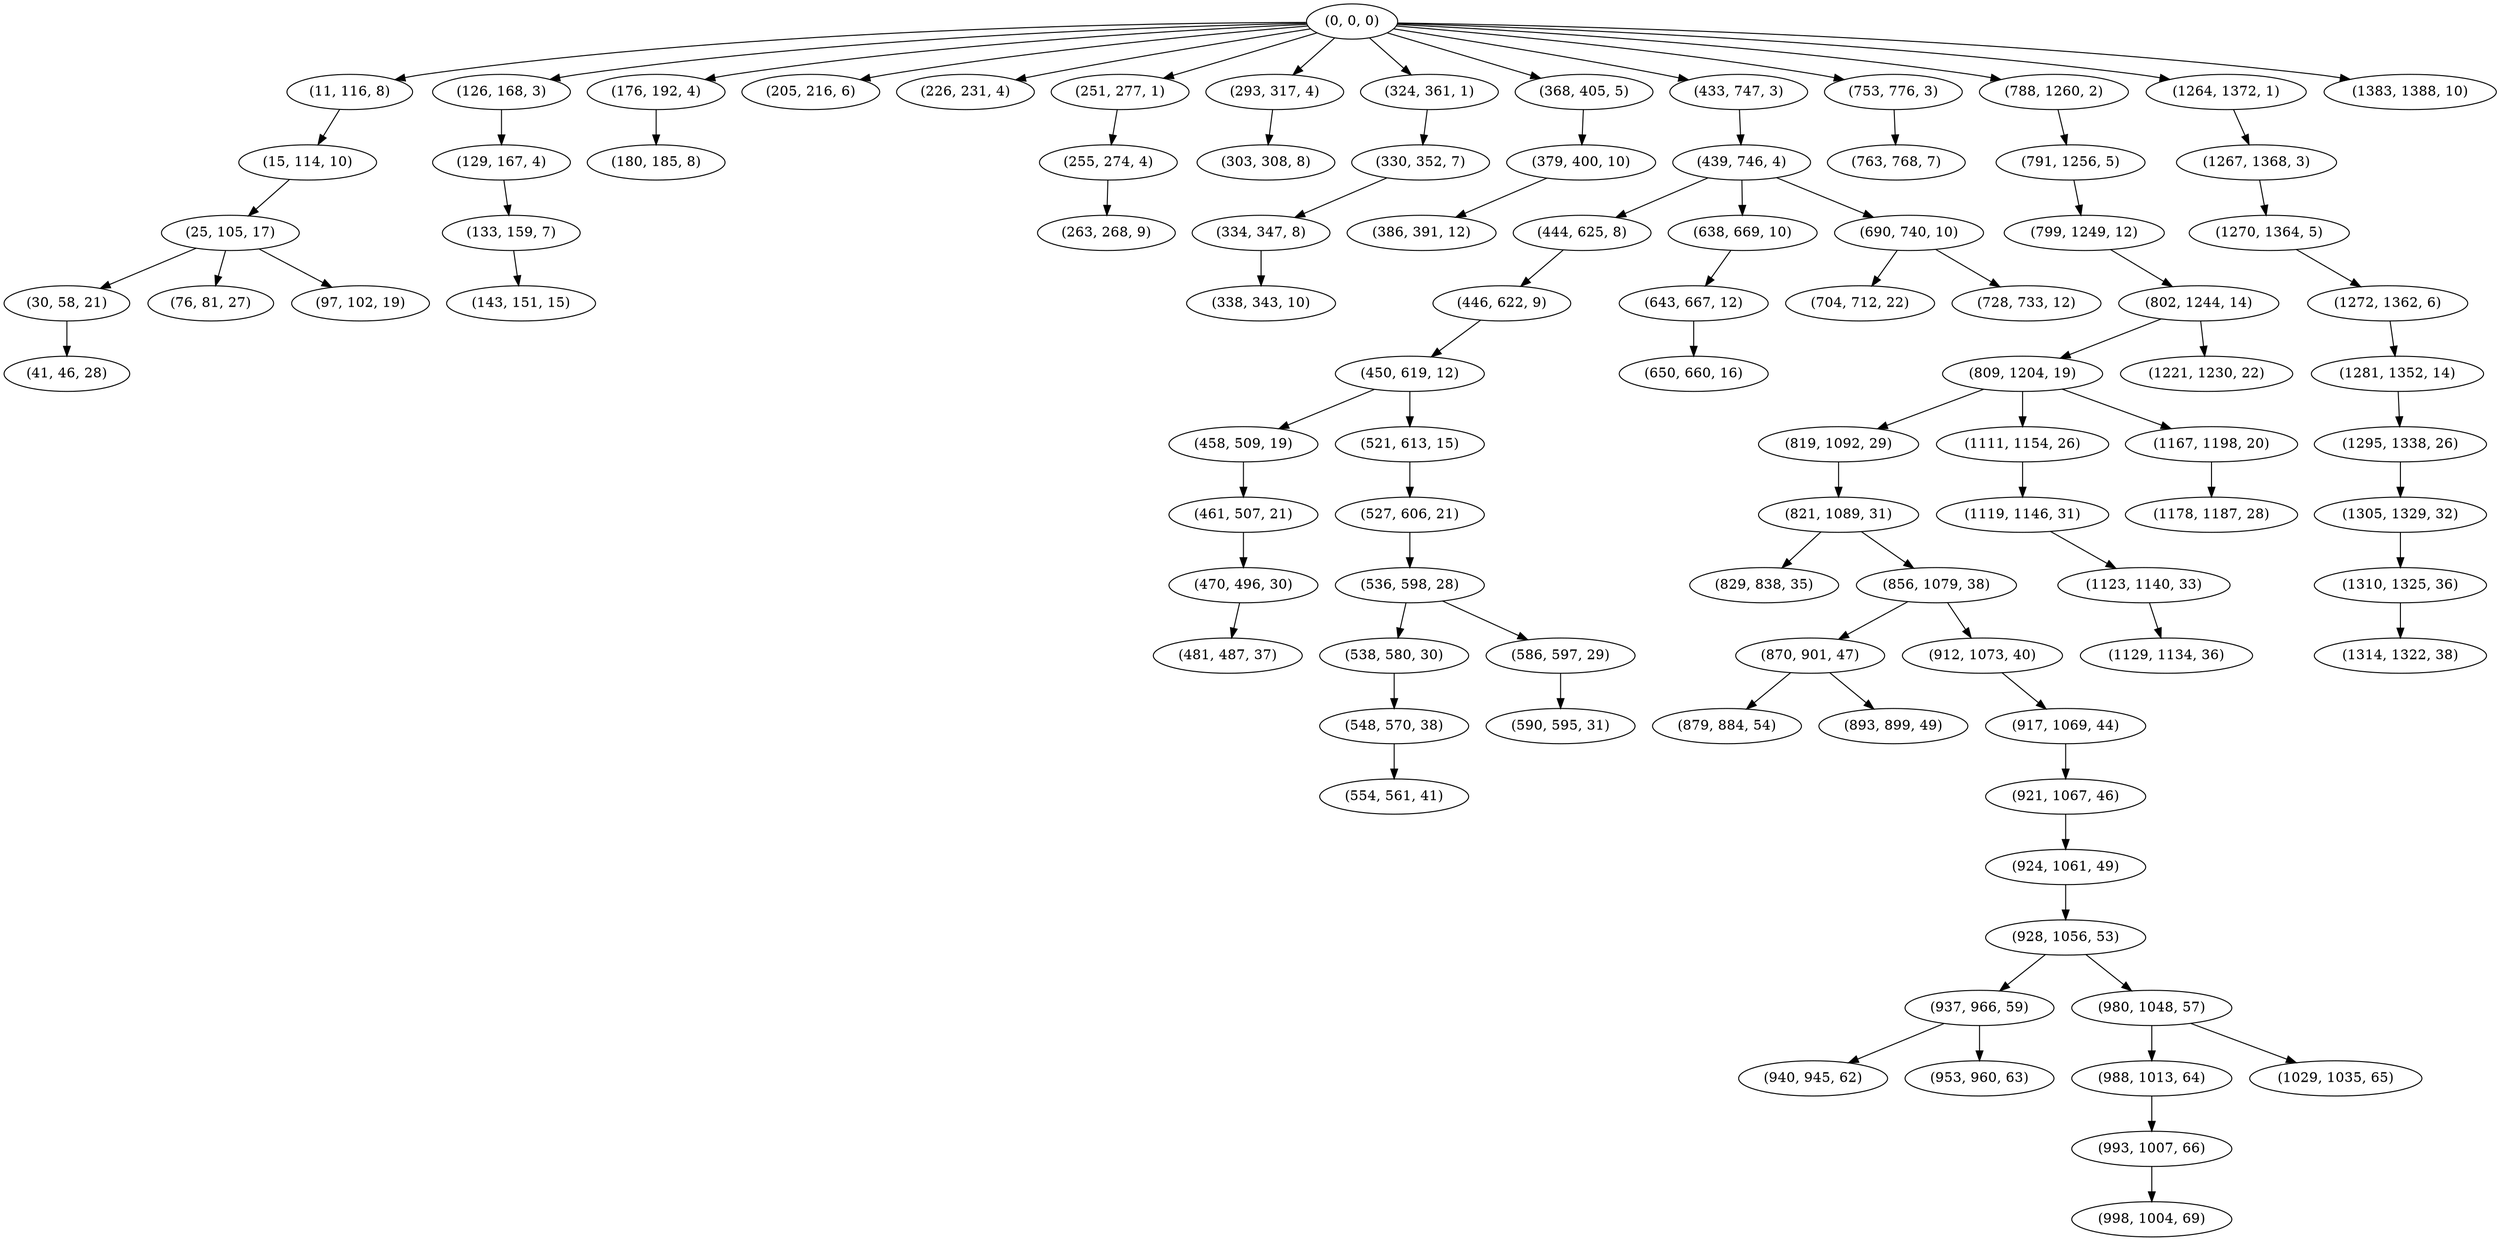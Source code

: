digraph tree {
    "(0, 0, 0)";
    "(11, 116, 8)";
    "(15, 114, 10)";
    "(25, 105, 17)";
    "(30, 58, 21)";
    "(41, 46, 28)";
    "(76, 81, 27)";
    "(97, 102, 19)";
    "(126, 168, 3)";
    "(129, 167, 4)";
    "(133, 159, 7)";
    "(143, 151, 15)";
    "(176, 192, 4)";
    "(180, 185, 8)";
    "(205, 216, 6)";
    "(226, 231, 4)";
    "(251, 277, 1)";
    "(255, 274, 4)";
    "(263, 268, 9)";
    "(293, 317, 4)";
    "(303, 308, 8)";
    "(324, 361, 1)";
    "(330, 352, 7)";
    "(334, 347, 8)";
    "(338, 343, 10)";
    "(368, 405, 5)";
    "(379, 400, 10)";
    "(386, 391, 12)";
    "(433, 747, 3)";
    "(439, 746, 4)";
    "(444, 625, 8)";
    "(446, 622, 9)";
    "(450, 619, 12)";
    "(458, 509, 19)";
    "(461, 507, 21)";
    "(470, 496, 30)";
    "(481, 487, 37)";
    "(521, 613, 15)";
    "(527, 606, 21)";
    "(536, 598, 28)";
    "(538, 580, 30)";
    "(548, 570, 38)";
    "(554, 561, 41)";
    "(586, 597, 29)";
    "(590, 595, 31)";
    "(638, 669, 10)";
    "(643, 667, 12)";
    "(650, 660, 16)";
    "(690, 740, 10)";
    "(704, 712, 22)";
    "(728, 733, 12)";
    "(753, 776, 3)";
    "(763, 768, 7)";
    "(788, 1260, 2)";
    "(791, 1256, 5)";
    "(799, 1249, 12)";
    "(802, 1244, 14)";
    "(809, 1204, 19)";
    "(819, 1092, 29)";
    "(821, 1089, 31)";
    "(829, 838, 35)";
    "(856, 1079, 38)";
    "(870, 901, 47)";
    "(879, 884, 54)";
    "(893, 899, 49)";
    "(912, 1073, 40)";
    "(917, 1069, 44)";
    "(921, 1067, 46)";
    "(924, 1061, 49)";
    "(928, 1056, 53)";
    "(937, 966, 59)";
    "(940, 945, 62)";
    "(953, 960, 63)";
    "(980, 1048, 57)";
    "(988, 1013, 64)";
    "(993, 1007, 66)";
    "(998, 1004, 69)";
    "(1029, 1035, 65)";
    "(1111, 1154, 26)";
    "(1119, 1146, 31)";
    "(1123, 1140, 33)";
    "(1129, 1134, 36)";
    "(1167, 1198, 20)";
    "(1178, 1187, 28)";
    "(1221, 1230, 22)";
    "(1264, 1372, 1)";
    "(1267, 1368, 3)";
    "(1270, 1364, 5)";
    "(1272, 1362, 6)";
    "(1281, 1352, 14)";
    "(1295, 1338, 26)";
    "(1305, 1329, 32)";
    "(1310, 1325, 36)";
    "(1314, 1322, 38)";
    "(1383, 1388, 10)";
    "(0, 0, 0)" -> "(11, 116, 8)";
    "(0, 0, 0)" -> "(126, 168, 3)";
    "(0, 0, 0)" -> "(176, 192, 4)";
    "(0, 0, 0)" -> "(205, 216, 6)";
    "(0, 0, 0)" -> "(226, 231, 4)";
    "(0, 0, 0)" -> "(251, 277, 1)";
    "(0, 0, 0)" -> "(293, 317, 4)";
    "(0, 0, 0)" -> "(324, 361, 1)";
    "(0, 0, 0)" -> "(368, 405, 5)";
    "(0, 0, 0)" -> "(433, 747, 3)";
    "(0, 0, 0)" -> "(753, 776, 3)";
    "(0, 0, 0)" -> "(788, 1260, 2)";
    "(0, 0, 0)" -> "(1264, 1372, 1)";
    "(0, 0, 0)" -> "(1383, 1388, 10)";
    "(11, 116, 8)" -> "(15, 114, 10)";
    "(15, 114, 10)" -> "(25, 105, 17)";
    "(25, 105, 17)" -> "(30, 58, 21)";
    "(25, 105, 17)" -> "(76, 81, 27)";
    "(25, 105, 17)" -> "(97, 102, 19)";
    "(30, 58, 21)" -> "(41, 46, 28)";
    "(126, 168, 3)" -> "(129, 167, 4)";
    "(129, 167, 4)" -> "(133, 159, 7)";
    "(133, 159, 7)" -> "(143, 151, 15)";
    "(176, 192, 4)" -> "(180, 185, 8)";
    "(251, 277, 1)" -> "(255, 274, 4)";
    "(255, 274, 4)" -> "(263, 268, 9)";
    "(293, 317, 4)" -> "(303, 308, 8)";
    "(324, 361, 1)" -> "(330, 352, 7)";
    "(330, 352, 7)" -> "(334, 347, 8)";
    "(334, 347, 8)" -> "(338, 343, 10)";
    "(368, 405, 5)" -> "(379, 400, 10)";
    "(379, 400, 10)" -> "(386, 391, 12)";
    "(433, 747, 3)" -> "(439, 746, 4)";
    "(439, 746, 4)" -> "(444, 625, 8)";
    "(439, 746, 4)" -> "(638, 669, 10)";
    "(439, 746, 4)" -> "(690, 740, 10)";
    "(444, 625, 8)" -> "(446, 622, 9)";
    "(446, 622, 9)" -> "(450, 619, 12)";
    "(450, 619, 12)" -> "(458, 509, 19)";
    "(450, 619, 12)" -> "(521, 613, 15)";
    "(458, 509, 19)" -> "(461, 507, 21)";
    "(461, 507, 21)" -> "(470, 496, 30)";
    "(470, 496, 30)" -> "(481, 487, 37)";
    "(521, 613, 15)" -> "(527, 606, 21)";
    "(527, 606, 21)" -> "(536, 598, 28)";
    "(536, 598, 28)" -> "(538, 580, 30)";
    "(536, 598, 28)" -> "(586, 597, 29)";
    "(538, 580, 30)" -> "(548, 570, 38)";
    "(548, 570, 38)" -> "(554, 561, 41)";
    "(586, 597, 29)" -> "(590, 595, 31)";
    "(638, 669, 10)" -> "(643, 667, 12)";
    "(643, 667, 12)" -> "(650, 660, 16)";
    "(690, 740, 10)" -> "(704, 712, 22)";
    "(690, 740, 10)" -> "(728, 733, 12)";
    "(753, 776, 3)" -> "(763, 768, 7)";
    "(788, 1260, 2)" -> "(791, 1256, 5)";
    "(791, 1256, 5)" -> "(799, 1249, 12)";
    "(799, 1249, 12)" -> "(802, 1244, 14)";
    "(802, 1244, 14)" -> "(809, 1204, 19)";
    "(802, 1244, 14)" -> "(1221, 1230, 22)";
    "(809, 1204, 19)" -> "(819, 1092, 29)";
    "(809, 1204, 19)" -> "(1111, 1154, 26)";
    "(809, 1204, 19)" -> "(1167, 1198, 20)";
    "(819, 1092, 29)" -> "(821, 1089, 31)";
    "(821, 1089, 31)" -> "(829, 838, 35)";
    "(821, 1089, 31)" -> "(856, 1079, 38)";
    "(856, 1079, 38)" -> "(870, 901, 47)";
    "(856, 1079, 38)" -> "(912, 1073, 40)";
    "(870, 901, 47)" -> "(879, 884, 54)";
    "(870, 901, 47)" -> "(893, 899, 49)";
    "(912, 1073, 40)" -> "(917, 1069, 44)";
    "(917, 1069, 44)" -> "(921, 1067, 46)";
    "(921, 1067, 46)" -> "(924, 1061, 49)";
    "(924, 1061, 49)" -> "(928, 1056, 53)";
    "(928, 1056, 53)" -> "(937, 966, 59)";
    "(928, 1056, 53)" -> "(980, 1048, 57)";
    "(937, 966, 59)" -> "(940, 945, 62)";
    "(937, 966, 59)" -> "(953, 960, 63)";
    "(980, 1048, 57)" -> "(988, 1013, 64)";
    "(980, 1048, 57)" -> "(1029, 1035, 65)";
    "(988, 1013, 64)" -> "(993, 1007, 66)";
    "(993, 1007, 66)" -> "(998, 1004, 69)";
    "(1111, 1154, 26)" -> "(1119, 1146, 31)";
    "(1119, 1146, 31)" -> "(1123, 1140, 33)";
    "(1123, 1140, 33)" -> "(1129, 1134, 36)";
    "(1167, 1198, 20)" -> "(1178, 1187, 28)";
    "(1264, 1372, 1)" -> "(1267, 1368, 3)";
    "(1267, 1368, 3)" -> "(1270, 1364, 5)";
    "(1270, 1364, 5)" -> "(1272, 1362, 6)";
    "(1272, 1362, 6)" -> "(1281, 1352, 14)";
    "(1281, 1352, 14)" -> "(1295, 1338, 26)";
    "(1295, 1338, 26)" -> "(1305, 1329, 32)";
    "(1305, 1329, 32)" -> "(1310, 1325, 36)";
    "(1310, 1325, 36)" -> "(1314, 1322, 38)";
}
